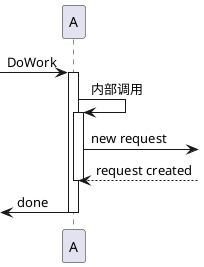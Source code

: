 进入和发出消息

@startuml
[-> A:DoWork

activate A
A -> A: 内部调用

activate A

A ->]: new request
A <--]: request created

deactivate A

[<- A: done

deactivate A

@enduml